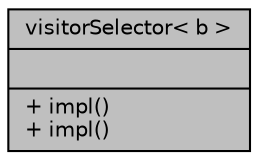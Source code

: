 digraph "visitorSelector&lt; b &gt;"
{
 // LATEX_PDF_SIZE
  edge [fontname="Helvetica",fontsize="10",labelfontname="Helvetica",labelfontsize="10"];
  node [fontname="Helvetica",fontsize="10",shape=record];
  Node1 [label="{visitorSelector\< b \>\n||+ impl()\l+ impl()\l}",height=0.2,width=0.4,color="black", fillcolor="grey75", style="filled", fontcolor="black",tooltip=" "];
}
